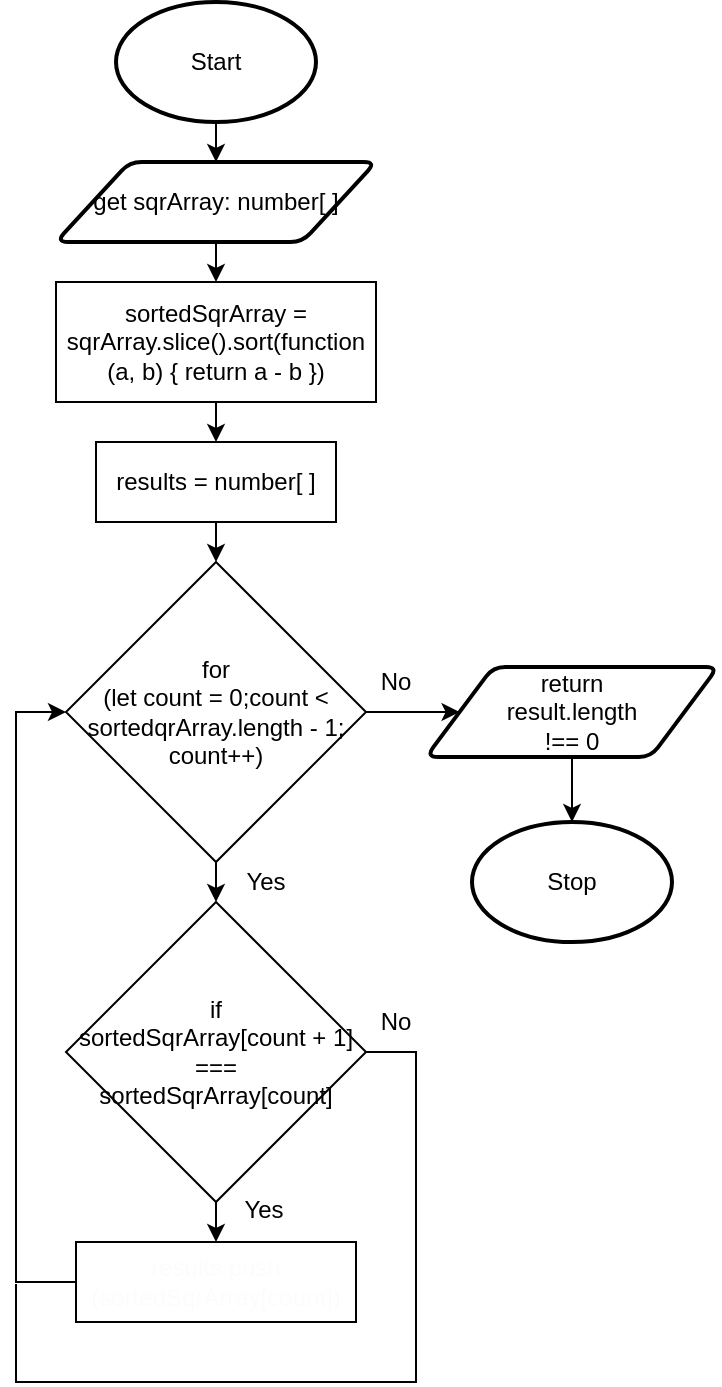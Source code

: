 <mxfile>
    <diagram id="q7JZCSy0gCoaakLFXjkL" name="Page-1">
        <mxGraphModel dx="1074" dy="709" grid="1" gridSize="10" guides="1" tooltips="1" connect="1" arrows="1" fold="1" page="1" pageScale="1" pageWidth="827" pageHeight="1169" math="0" shadow="0">
            <root>
                <mxCell id="0"/>
                <mxCell id="1" parent="0"/>
                <mxCell id="18" style="edgeStyle=none;html=1;exitX=0.5;exitY=1;exitDx=0;exitDy=0;exitPerimeter=0;entryX=0.5;entryY=0;entryDx=0;entryDy=0;" parent="1" source="19" target="21" edge="1">
                    <mxGeometry relative="1" as="geometry"/>
                </mxCell>
                <mxCell id="19" value="Start" style="strokeWidth=2;html=1;shape=mxgraph.flowchart.start_1;whiteSpace=wrap;" parent="1" vertex="1">
                    <mxGeometry x="130" y="30" width="100" height="60" as="geometry"/>
                </mxCell>
                <mxCell id="60" style="edgeStyle=none;html=1;exitX=0.5;exitY=1;exitDx=0;exitDy=0;entryX=0.5;entryY=0;entryDx=0;entryDy=0;" parent="1" source="102" target="59" edge="1">
                    <mxGeometry relative="1" as="geometry">
                        <mxPoint x="180.0" y="330" as="sourcePoint"/>
                    </mxGeometry>
                </mxCell>
                <mxCell id="99" style="edgeStyle=none;html=1;exitX=0.5;exitY=1;exitDx=0;exitDy=0;entryX=0.5;entryY=0;entryDx=0;entryDy=0;" parent="1" source="21" target="98" edge="1">
                    <mxGeometry relative="1" as="geometry"/>
                </mxCell>
                <mxCell id="21" value="get sqrArray: number[ ]" style="shape=parallelogram;html=1;strokeWidth=2;perimeter=parallelogramPerimeter;whiteSpace=wrap;rounded=1;arcSize=12;size=0.23;" parent="1" vertex="1">
                    <mxGeometry x="100" y="110" width="160" height="40" as="geometry"/>
                </mxCell>
                <mxCell id="22" value="Stop" style="strokeWidth=2;html=1;shape=mxgraph.flowchart.start_1;whiteSpace=wrap;" parent="1" vertex="1">
                    <mxGeometry x="308" y="440" width="100" height="60" as="geometry"/>
                </mxCell>
                <mxCell id="64" style="edgeStyle=none;html=1;exitX=0.5;exitY=1;exitDx=0;exitDy=0;" parent="1" source="59" edge="1">
                    <mxGeometry relative="1" as="geometry">
                        <mxPoint x="180" y="480" as="targetPoint"/>
                    </mxGeometry>
                </mxCell>
                <mxCell id="112" style="edgeStyle=none;rounded=0;html=1;exitX=1;exitY=0.5;exitDx=0;exitDy=0;entryX=0;entryY=0.5;entryDx=0;entryDy=0;fontSize=12;endArrow=classic;endFill=1;" parent="1" source="59" target="63" edge="1">
                    <mxGeometry relative="1" as="geometry"/>
                </mxCell>
                <mxCell id="59" value="for &lt;br&gt;(let count = 0;count &amp;lt; sortedqrArray.length - 1; count++)" style="rhombus;whiteSpace=wrap;html=1;" parent="1" vertex="1">
                    <mxGeometry x="105" y="310" width="150" height="150" as="geometry"/>
                </mxCell>
                <mxCell id="62" value="No" style="text;html=1;strokeColor=none;fillColor=none;align=center;verticalAlign=middle;whiteSpace=wrap;rounded=0;" parent="1" vertex="1">
                    <mxGeometry x="255" y="360" width="30" height="20" as="geometry"/>
                </mxCell>
                <mxCell id="65" value="Yes" style="text;html=1;strokeColor=none;fillColor=none;align=center;verticalAlign=middle;whiteSpace=wrap;rounded=0;" parent="1" vertex="1">
                    <mxGeometry x="190" y="460" width="30" height="20" as="geometry"/>
                </mxCell>
                <mxCell id="113" style="edgeStyle=none;rounded=0;html=1;exitX=0.5;exitY=1;exitDx=0;exitDy=0;entryX=0.5;entryY=0;entryDx=0;entryDy=0;entryPerimeter=0;fontSize=12;endArrow=classic;endFill=1;" parent="1" source="63" target="22" edge="1">
                    <mxGeometry relative="1" as="geometry"/>
                </mxCell>
                <mxCell id="63" value="return &lt;br&gt;result.length &lt;br&gt;!== 0" style="shape=parallelogram;html=1;strokeWidth=2;perimeter=parallelogramPerimeter;whiteSpace=wrap;rounded=1;arcSize=12;size=0.23;" parent="1" vertex="1">
                    <mxGeometry x="285" y="362.5" width="146" height="45" as="geometry"/>
                </mxCell>
                <mxCell id="103" style="edgeStyle=none;html=1;exitX=0.5;exitY=1;exitDx=0;exitDy=0;entryX=0.5;entryY=0;entryDx=0;entryDy=0;" parent="1" source="98" target="102" edge="1">
                    <mxGeometry relative="1" as="geometry"/>
                </mxCell>
                <mxCell id="98" value="sortedSqrArray = sqrArray.&lt;span&gt;slice().sort(function (a, b) {&amp;nbsp;&lt;/span&gt;&lt;span&gt;return a - b&amp;nbsp;&lt;/span&gt;&lt;span&gt;})&lt;br&gt;&lt;/span&gt;" style="rounded=0;whiteSpace=wrap;html=1;" parent="1" vertex="1">
                    <mxGeometry x="100" y="170" width="160" height="60" as="geometry"/>
                </mxCell>
                <mxCell id="102" value="&lt;span&gt;results = number[ ]&lt;br&gt;&lt;/span&gt;" style="rounded=0;whiteSpace=wrap;html=1;" parent="1" vertex="1">
                    <mxGeometry x="120" y="250" width="120" height="40" as="geometry"/>
                </mxCell>
                <mxCell id="105" style="edgeStyle=none;html=1;exitX=0;exitY=0.5;exitDx=0;exitDy=0;entryX=0;entryY=0.5;entryDx=0;entryDy=0;rounded=0;" parent="1" source="106" target="59" edge="1">
                    <mxGeometry relative="1" as="geometry">
                        <Array as="points">
                            <mxPoint x="80" y="670"/>
                            <mxPoint x="80" y="385"/>
                        </Array>
                    </mxGeometry>
                </mxCell>
                <mxCell id="107" style="edgeStyle=none;rounded=0;html=1;exitX=0.5;exitY=1;exitDx=0;exitDy=0;entryX=0.5;entryY=0;entryDx=0;entryDy=0;" parent="1" source="104" target="106" edge="1">
                    <mxGeometry relative="1" as="geometry"/>
                </mxCell>
                <mxCell id="109" style="edgeStyle=none;rounded=0;html=1;exitX=1;exitY=0.5;exitDx=0;exitDy=0;fontSize=12;endArrow=none;endFill=0;" parent="1" source="104" edge="1">
                    <mxGeometry relative="1" as="geometry">
                        <mxPoint x="80" y="671" as="targetPoint"/>
                        <Array as="points">
                            <mxPoint x="280" y="555"/>
                            <mxPoint x="280" y="720"/>
                            <mxPoint x="80" y="720"/>
                        </Array>
                    </mxGeometry>
                </mxCell>
                <mxCell id="104" value="if &lt;br&gt;sortedSqrArray[count + 1] === &lt;br&gt;sortedSqrArray[count]" style="rhombus;whiteSpace=wrap;html=1;" parent="1" vertex="1">
                    <mxGeometry x="105" y="480" width="150" height="150" as="geometry"/>
                </mxCell>
                <mxCell id="106" value="&lt;font style=&quot;font-size: 12px&quot; color=&quot;#fcfcfc&quot;&gt;&lt;span id=&quot;docs-internal-guid-1f934fbe-7fff-b91b-98cb-b4ab54534db9&quot;&gt;&lt;span style=&quot;font-family: &amp;#34;consolas&amp;#34; , sans-serif ; vertical-align: baseline&quot;&gt;results.push&lt;br&gt;(sortedSqrArray[count])&lt;/span&gt;&lt;/span&gt;&lt;/font&gt;&lt;span&gt;&lt;br&gt;&lt;/span&gt;" style="rounded=0;whiteSpace=wrap;html=1;" parent="1" vertex="1">
                    <mxGeometry x="110" y="650" width="140" height="40" as="geometry"/>
                </mxCell>
                <mxCell id="110" value="No" style="text;html=1;strokeColor=none;fillColor=none;align=center;verticalAlign=middle;whiteSpace=wrap;rounded=0;" parent="1" vertex="1">
                    <mxGeometry x="255" y="530" width="30" height="20" as="geometry"/>
                </mxCell>
                <mxCell id="111" value="Yes" style="text;html=1;strokeColor=none;fillColor=none;align=center;verticalAlign=middle;whiteSpace=wrap;rounded=0;" parent="1" vertex="1">
                    <mxGeometry x="189" y="624" width="30" height="20" as="geometry"/>
                </mxCell>
            </root>
        </mxGraphModel>
    </diagram>
</mxfile>
